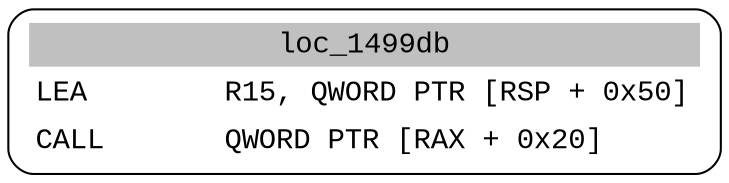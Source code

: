 digraph asm_graph {
1941 [
shape="Mrecord" fontname="Courier New"label =<<table border="0" cellborder="0" cellpadding="3"><tr><td align="center" colspan="2" bgcolor="grey">loc_1499db</td></tr><tr><td align="left">LEA        R15, QWORD PTR [RSP + 0x50]</td></tr><tr><td align="left">CALL       QWORD PTR [RAX + 0x20]</td></tr></table>> ];
}